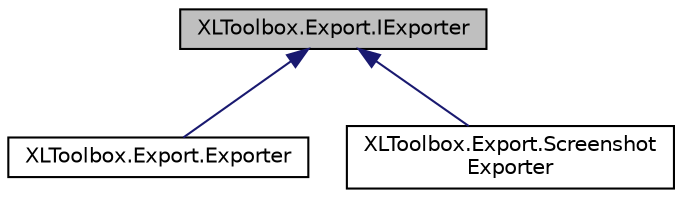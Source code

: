 digraph "XLToolbox.Export.IExporter"
{
  bgcolor="transparent";
  edge [fontname="Helvetica",fontsize="10",labelfontname="Helvetica",labelfontsize="10"];
  node [fontname="Helvetica",fontsize="10",shape=record];
  Node0 [label="XLToolbox.Export.IExporter",height=0.2,width=0.4,color="black", fillcolor="grey75", style="filled", fontcolor="black"];
  Node0 -> Node1 [dir="back",color="midnightblue",fontsize="10",style="solid",fontname="Helvetica"];
  Node1 [label="XLToolbox.Export.Exporter",height=0.2,width=0.4,color="black",URL="$classXLToolbox_1_1Export_1_1Exporter.html",tooltip="Provides methods to export the current selection from Excel. "];
  Node0 -> Node2 [dir="back",color="midnightblue",fontsize="10",style="solid",fontname="Helvetica"];
  Node2 [label="XLToolbox.Export.Screenshot\lExporter",height=0.2,width=0.4,color="black",URL="$classXLToolbox_1_1Export_1_1ScreenshotExporter.html",tooltip="Exports graphical data in screenshot quality to a file. "];
}

